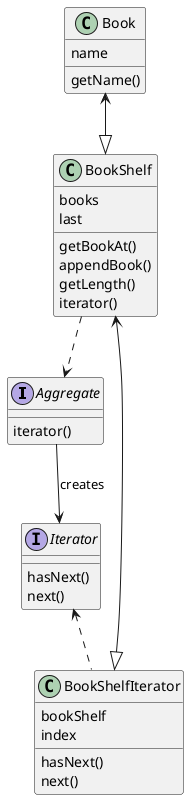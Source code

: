 @startuml
interface Aggregate{
iterator()
}

interface Iterator{
hasNext()
next()
}

class BookShelf{
books
last
 
getBookAt()
appendBook()
getLength()
iterator()
}

class  BookShelfIterator{
bookShelf
index
hasNext()
next()
}

class Book{
name
getName()
}


Aggregate --> Iterator :creates

BookShelf ..> Aggregate
Book <--|> BookShelf
BookShelf <--|> BookShelfIterator

Iterator <.. BookShelfIterator
@enduml
